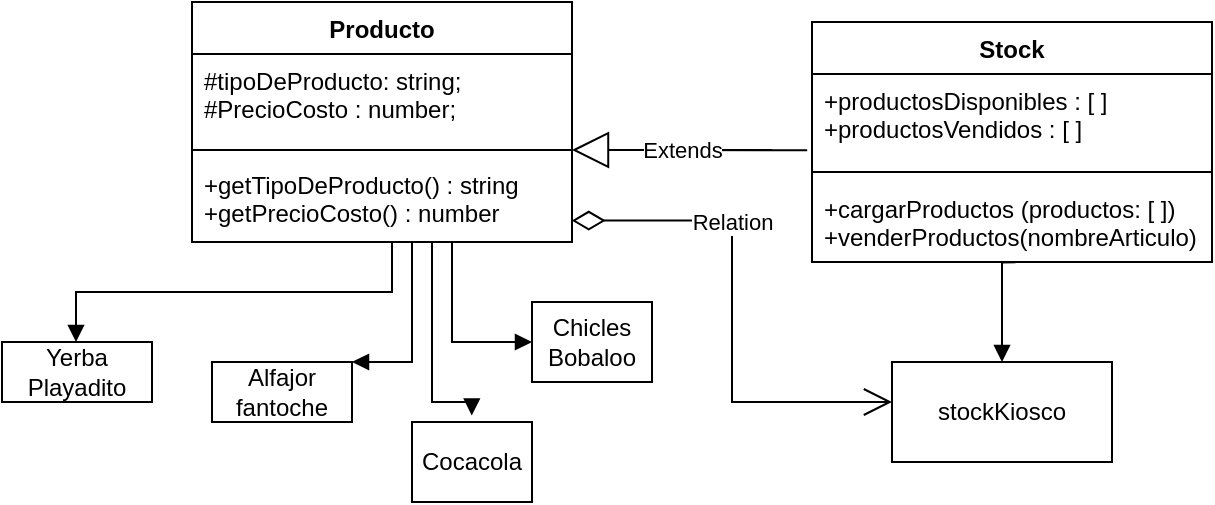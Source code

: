 <mxfile version="21.6.9" type="github">
  <diagram id="C5RBs43oDa-KdzZeNtuy" name="Page-1">
    <mxGraphModel dx="819" dy="433" grid="1" gridSize="10" guides="1" tooltips="1" connect="1" arrows="1" fold="1" page="1" pageScale="1" pageWidth="827" pageHeight="1169" math="0" shadow="0">
      <root>
        <mxCell id="WIyWlLk6GJQsqaUBKTNV-0" />
        <mxCell id="WIyWlLk6GJQsqaUBKTNV-1" parent="WIyWlLk6GJQsqaUBKTNV-0" />
        <mxCell id="P1D34yO5kre5kbpaQRq2-0" value="Producto" style="swimlane;fontStyle=1;align=center;verticalAlign=top;childLayout=stackLayout;horizontal=1;startSize=26;horizontalStack=0;resizeParent=1;resizeParentMax=0;resizeLast=0;collapsible=1;marginBottom=0;whiteSpace=wrap;html=1;" vertex="1" parent="WIyWlLk6GJQsqaUBKTNV-1">
          <mxGeometry x="180" y="70" width="190" height="120" as="geometry" />
        </mxCell>
        <mxCell id="P1D34yO5kre5kbpaQRq2-1" value="#tipoDeProducto: string;&lt;br&gt;#PrecioCosto : number;" style="text;strokeColor=none;fillColor=none;align=left;verticalAlign=top;spacingLeft=4;spacingRight=4;overflow=hidden;rotatable=0;points=[[0,0.5],[1,0.5]];portConstraint=eastwest;whiteSpace=wrap;html=1;" vertex="1" parent="P1D34yO5kre5kbpaQRq2-0">
          <mxGeometry y="26" width="190" height="44" as="geometry" />
        </mxCell>
        <mxCell id="P1D34yO5kre5kbpaQRq2-2" value="" style="line;strokeWidth=1;fillColor=none;align=left;verticalAlign=middle;spacingTop=-1;spacingLeft=3;spacingRight=3;rotatable=0;labelPosition=right;points=[];portConstraint=eastwest;strokeColor=inherit;" vertex="1" parent="P1D34yO5kre5kbpaQRq2-0">
          <mxGeometry y="70" width="190" height="8" as="geometry" />
        </mxCell>
        <mxCell id="P1D34yO5kre5kbpaQRq2-24" value="+getTipoDeProducto() : string&lt;br&gt;+getPrecioCosto() : number" style="text;strokeColor=none;fillColor=none;align=left;verticalAlign=top;spacingLeft=4;spacingRight=4;overflow=hidden;rotatable=0;points=[[0,0.5],[1,0.5]];portConstraint=eastwest;whiteSpace=wrap;html=1;" vertex="1" parent="P1D34yO5kre5kbpaQRq2-0">
          <mxGeometry y="78" width="190" height="42" as="geometry" />
        </mxCell>
        <mxCell id="P1D34yO5kre5kbpaQRq2-15" style="edgeStyle=orthogonalEdgeStyle;rounded=0;orthogonalLoop=1;jettySize=auto;html=1;" edge="1" parent="WIyWlLk6GJQsqaUBKTNV-1">
          <mxGeometry relative="1" as="geometry">
            <mxPoint x="630" y="210" as="targetPoint" />
            <mxPoint x="630" y="210" as="sourcePoint" />
          </mxGeometry>
        </mxCell>
        <mxCell id="P1D34yO5kre5kbpaQRq2-11" value="Stock" style="swimlane;fontStyle=1;align=center;verticalAlign=top;childLayout=stackLayout;horizontal=1;startSize=26;horizontalStack=0;resizeParent=1;resizeParentMax=0;resizeLast=0;collapsible=1;marginBottom=0;whiteSpace=wrap;html=1;" vertex="1" parent="WIyWlLk6GJQsqaUBKTNV-1">
          <mxGeometry x="490" y="80" width="200" height="120" as="geometry" />
        </mxCell>
        <mxCell id="P1D34yO5kre5kbpaQRq2-12" value="+productosDisponibles :&amp;nbsp;[ ]&amp;nbsp;&lt;br&gt;+productosVendidos :&amp;nbsp;[ ]" style="text;strokeColor=none;fillColor=none;align=left;verticalAlign=top;spacingLeft=4;spacingRight=4;overflow=hidden;rotatable=0;points=[[0,0.5],[1,0.5]];portConstraint=eastwest;whiteSpace=wrap;html=1;" vertex="1" parent="P1D34yO5kre5kbpaQRq2-11">
          <mxGeometry y="26" width="200" height="44" as="geometry" />
        </mxCell>
        <mxCell id="P1D34yO5kre5kbpaQRq2-13" value="" style="line;strokeWidth=1;fillColor=none;align=left;verticalAlign=middle;spacingTop=-1;spacingLeft=3;spacingRight=3;rotatable=0;labelPosition=right;points=[];portConstraint=eastwest;strokeColor=inherit;" vertex="1" parent="P1D34yO5kre5kbpaQRq2-11">
          <mxGeometry y="70" width="200" height="10" as="geometry" />
        </mxCell>
        <mxCell id="P1D34yO5kre5kbpaQRq2-14" value="+cargarProductos (productos:&amp;nbsp;[ ])&lt;br&gt;+venderProductos(nombreArticulo)" style="text;strokeColor=none;fillColor=none;align=left;verticalAlign=top;spacingLeft=4;spacingRight=4;overflow=hidden;rotatable=0;points=[[0,0.5],[1,0.5]];portConstraint=eastwest;whiteSpace=wrap;html=1;" vertex="1" parent="P1D34yO5kre5kbpaQRq2-11">
          <mxGeometry y="80" width="200" height="40" as="geometry" />
        </mxCell>
        <mxCell id="P1D34yO5kre5kbpaQRq2-4" value="Extends" style="endArrow=block;endSize=16;endFill=0;html=1;rounded=0;exitX=-0.012;exitY=0.867;exitDx=0;exitDy=0;exitPerimeter=0;" edge="1" parent="P1D34yO5kre5kbpaQRq2-11" source="P1D34yO5kre5kbpaQRq2-12">
          <mxGeometry x="-0.223" width="160" relative="1" as="geometry">
            <mxPoint x="-40" y="90" as="sourcePoint" />
            <mxPoint x="-120" y="64" as="targetPoint" />
            <Array as="points">
              <mxPoint x="-80" y="64" />
              <mxPoint x="-20" y="64" />
            </Array>
            <mxPoint as="offset" />
          </mxGeometry>
        </mxCell>
        <mxCell id="P1D34yO5kre5kbpaQRq2-16" value="stockKiosco" style="html=1;whiteSpace=wrap;" vertex="1" parent="WIyWlLk6GJQsqaUBKTNV-1">
          <mxGeometry x="530" y="250" width="110" height="50" as="geometry" />
        </mxCell>
        <mxCell id="P1D34yO5kre5kbpaQRq2-19" value="" style="endArrow=block;endFill=1;html=1;edgeStyle=orthogonalEdgeStyle;align=left;verticalAlign=top;rounded=0;exitX=0.509;exitY=1.004;exitDx=0;exitDy=0;exitPerimeter=0;entryX=0.5;entryY=0;entryDx=0;entryDy=0;" edge="1" parent="WIyWlLk6GJQsqaUBKTNV-1" source="P1D34yO5kre5kbpaQRq2-14" target="P1D34yO5kre5kbpaQRq2-16">
          <mxGeometry x="-1" relative="1" as="geometry">
            <mxPoint x="410" y="240" as="sourcePoint" />
            <mxPoint x="587" y="270" as="targetPoint" />
            <Array as="points">
              <mxPoint x="585" y="200" />
            </Array>
          </mxGeometry>
        </mxCell>
        <mxCell id="P1D34yO5kre5kbpaQRq2-25" value="" style="endArrow=block;endFill=1;html=1;edgeStyle=orthogonalEdgeStyle;align=left;verticalAlign=top;rounded=0;" edge="1" parent="WIyWlLk6GJQsqaUBKTNV-1" source="P1D34yO5kre5kbpaQRq2-24" target="P1D34yO5kre5kbpaQRq2-27">
          <mxGeometry x="-1" relative="1" as="geometry">
            <mxPoint x="290" y="200" as="sourcePoint" />
            <mxPoint x="140" y="230" as="targetPoint" />
            <Array as="points">
              <mxPoint x="280" y="215" />
              <mxPoint x="122" y="215" />
            </Array>
            <mxPoint as="offset" />
          </mxGeometry>
        </mxCell>
        <mxCell id="P1D34yO5kre5kbpaQRq2-27" value="Yerba Playadito" style="html=1;whiteSpace=wrap;" vertex="1" parent="WIyWlLk6GJQsqaUBKTNV-1">
          <mxGeometry x="85" y="240" width="75" height="30" as="geometry" />
        </mxCell>
        <mxCell id="P1D34yO5kre5kbpaQRq2-28" value="" style="endArrow=block;endFill=1;html=1;edgeStyle=orthogonalEdgeStyle;align=left;verticalAlign=top;rounded=0;" edge="1" parent="WIyWlLk6GJQsqaUBKTNV-1" target="P1D34yO5kre5kbpaQRq2-30">
          <mxGeometry x="-1" relative="1" as="geometry">
            <mxPoint x="290" y="190" as="sourcePoint" />
            <mxPoint x="290" y="270" as="targetPoint" />
            <Array as="points">
              <mxPoint x="290" y="250" />
            </Array>
          </mxGeometry>
        </mxCell>
        <mxCell id="P1D34yO5kre5kbpaQRq2-30" value="Alfajor fantoche" style="html=1;whiteSpace=wrap;" vertex="1" parent="WIyWlLk6GJQsqaUBKTNV-1">
          <mxGeometry x="190" y="250" width="70" height="30" as="geometry" />
        </mxCell>
        <mxCell id="P1D34yO5kre5kbpaQRq2-31" value="" style="endArrow=block;endFill=1;html=1;edgeStyle=orthogonalEdgeStyle;align=left;verticalAlign=top;rounded=0;entryX=0.498;entryY=-0.082;entryDx=0;entryDy=0;entryPerimeter=0;" edge="1" parent="WIyWlLk6GJQsqaUBKTNV-1" source="P1D34yO5kre5kbpaQRq2-24" target="P1D34yO5kre5kbpaQRq2-33">
          <mxGeometry x="-0.857" y="20" relative="1" as="geometry">
            <mxPoint x="280" y="190" as="sourcePoint" />
            <mxPoint x="320" y="300" as="targetPoint" />
            <Array as="points">
              <mxPoint x="300" y="270" />
              <mxPoint x="320" y="270" />
            </Array>
            <mxPoint as="offset" />
          </mxGeometry>
        </mxCell>
        <mxCell id="P1D34yO5kre5kbpaQRq2-33" value="Cocacola" style="html=1;whiteSpace=wrap;" vertex="1" parent="WIyWlLk6GJQsqaUBKTNV-1">
          <mxGeometry x="290" y="280" width="60" height="40" as="geometry" />
        </mxCell>
        <mxCell id="P1D34yO5kre5kbpaQRq2-34" value="Chicles Bobaloo" style="html=1;whiteSpace=wrap;" vertex="1" parent="WIyWlLk6GJQsqaUBKTNV-1">
          <mxGeometry x="350" y="220" width="60" height="40" as="geometry" />
        </mxCell>
        <mxCell id="P1D34yO5kre5kbpaQRq2-35" value="" style="endArrow=block;endFill=1;html=1;edgeStyle=orthogonalEdgeStyle;align=left;verticalAlign=top;rounded=0;entryX=0;entryY=0.5;entryDx=0;entryDy=0;" edge="1" parent="WIyWlLk6GJQsqaUBKTNV-1" source="P1D34yO5kre5kbpaQRq2-24" target="P1D34yO5kre5kbpaQRq2-34">
          <mxGeometry x="-1" relative="1" as="geometry">
            <mxPoint x="310" y="200" as="sourcePoint" />
            <mxPoint x="450" y="200" as="targetPoint" />
            <Array as="points">
              <mxPoint x="310" y="240" />
            </Array>
          </mxGeometry>
        </mxCell>
        <mxCell id="P1D34yO5kre5kbpaQRq2-44" value="Relation" style="endArrow=open;html=1;endSize=12;startArrow=diamondThin;startSize=14;startFill=0;edgeStyle=orthogonalEdgeStyle;rounded=0;entryX=0.001;entryY=0.614;entryDx=0;entryDy=0;entryPerimeter=0;" edge="1" parent="WIyWlLk6GJQsqaUBKTNV-1">
          <mxGeometry x="-0.355" relative="1" as="geometry">
            <mxPoint x="369.89" y="179.3" as="sourcePoint" />
            <mxPoint x="530.0" y="270.0" as="targetPoint" />
            <Array as="points">
              <mxPoint x="450" y="179" />
              <mxPoint x="450" y="270" />
            </Array>
            <mxPoint as="offset" />
          </mxGeometry>
        </mxCell>
      </root>
    </mxGraphModel>
  </diagram>
</mxfile>
